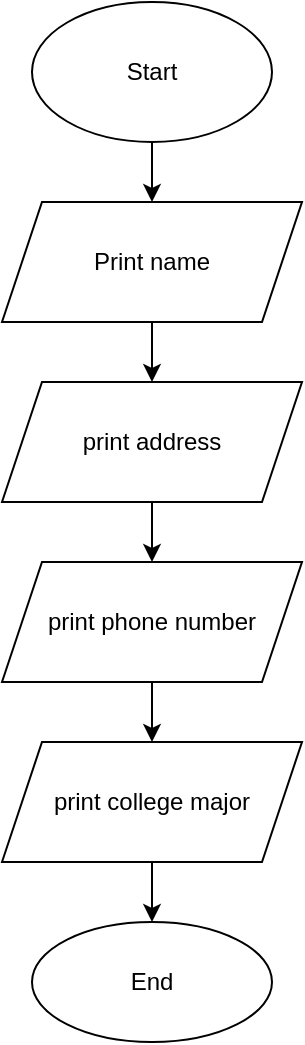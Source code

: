 <mxfile version="15.0.6" type="device"><diagram id="CndS-kCNXn_mUDvldJRD" name="Page-1"><mxGraphModel dx="1038" dy="489" grid="1" gridSize="10" guides="1" tooltips="1" connect="1" arrows="1" fold="1" page="1" pageScale="1" pageWidth="850" pageHeight="1100" math="0" shadow="0"><root><mxCell id="0"/><mxCell id="1" parent="0"/><mxCell id="akQG0B9ZOSdD1Lkttrz6-3" value="" style="edgeStyle=orthogonalEdgeStyle;rounded=0;orthogonalLoop=1;jettySize=auto;html=1;" edge="1" parent="1" source="akQG0B9ZOSdD1Lkttrz6-1" target="akQG0B9ZOSdD1Lkttrz6-2"><mxGeometry relative="1" as="geometry"/></mxCell><mxCell id="akQG0B9ZOSdD1Lkttrz6-1" value="Start" style="ellipse;whiteSpace=wrap;html=1;" vertex="1" parent="1"><mxGeometry x="335" y="90" width="120" height="70" as="geometry"/></mxCell><mxCell id="akQG0B9ZOSdD1Lkttrz6-5" value="" style="edgeStyle=orthogonalEdgeStyle;rounded=0;orthogonalLoop=1;jettySize=auto;html=1;" edge="1" parent="1" source="akQG0B9ZOSdD1Lkttrz6-2" target="akQG0B9ZOSdD1Lkttrz6-4"><mxGeometry relative="1" as="geometry"/></mxCell><mxCell id="akQG0B9ZOSdD1Lkttrz6-2" value="Print name" style="shape=parallelogram;perimeter=parallelogramPerimeter;whiteSpace=wrap;html=1;fixedSize=1;" vertex="1" parent="1"><mxGeometry x="320" y="190" width="150" height="60" as="geometry"/></mxCell><mxCell id="akQG0B9ZOSdD1Lkttrz6-7" value="" style="edgeStyle=orthogonalEdgeStyle;rounded=0;orthogonalLoop=1;jettySize=auto;html=1;" edge="1" parent="1" source="akQG0B9ZOSdD1Lkttrz6-4" target="akQG0B9ZOSdD1Lkttrz6-6"><mxGeometry relative="1" as="geometry"/></mxCell><mxCell id="akQG0B9ZOSdD1Lkttrz6-4" value="print address" style="shape=parallelogram;perimeter=parallelogramPerimeter;whiteSpace=wrap;html=1;fixedSize=1;" vertex="1" parent="1"><mxGeometry x="320" y="280" width="150" height="60" as="geometry"/></mxCell><mxCell id="akQG0B9ZOSdD1Lkttrz6-9" value="" style="edgeStyle=orthogonalEdgeStyle;rounded=0;orthogonalLoop=1;jettySize=auto;html=1;" edge="1" parent="1" source="akQG0B9ZOSdD1Lkttrz6-6" target="akQG0B9ZOSdD1Lkttrz6-8"><mxGeometry relative="1" as="geometry"/></mxCell><mxCell id="akQG0B9ZOSdD1Lkttrz6-6" value="print phone number" style="shape=parallelogram;perimeter=parallelogramPerimeter;whiteSpace=wrap;html=1;fixedSize=1;" vertex="1" parent="1"><mxGeometry x="320" y="370" width="150" height="60" as="geometry"/></mxCell><mxCell id="akQG0B9ZOSdD1Lkttrz6-11" value="" style="edgeStyle=orthogonalEdgeStyle;rounded=0;orthogonalLoop=1;jettySize=auto;html=1;" edge="1" parent="1" source="akQG0B9ZOSdD1Lkttrz6-8" target="akQG0B9ZOSdD1Lkttrz6-10"><mxGeometry relative="1" as="geometry"/></mxCell><mxCell id="akQG0B9ZOSdD1Lkttrz6-8" value="print college major" style="shape=parallelogram;perimeter=parallelogramPerimeter;whiteSpace=wrap;html=1;fixedSize=1;" vertex="1" parent="1"><mxGeometry x="320" y="460" width="150" height="60" as="geometry"/></mxCell><mxCell id="akQG0B9ZOSdD1Lkttrz6-10" value="End" style="ellipse;whiteSpace=wrap;html=1;" vertex="1" parent="1"><mxGeometry x="335" y="550" width="120" height="60" as="geometry"/></mxCell></root></mxGraphModel></diagram></mxfile>